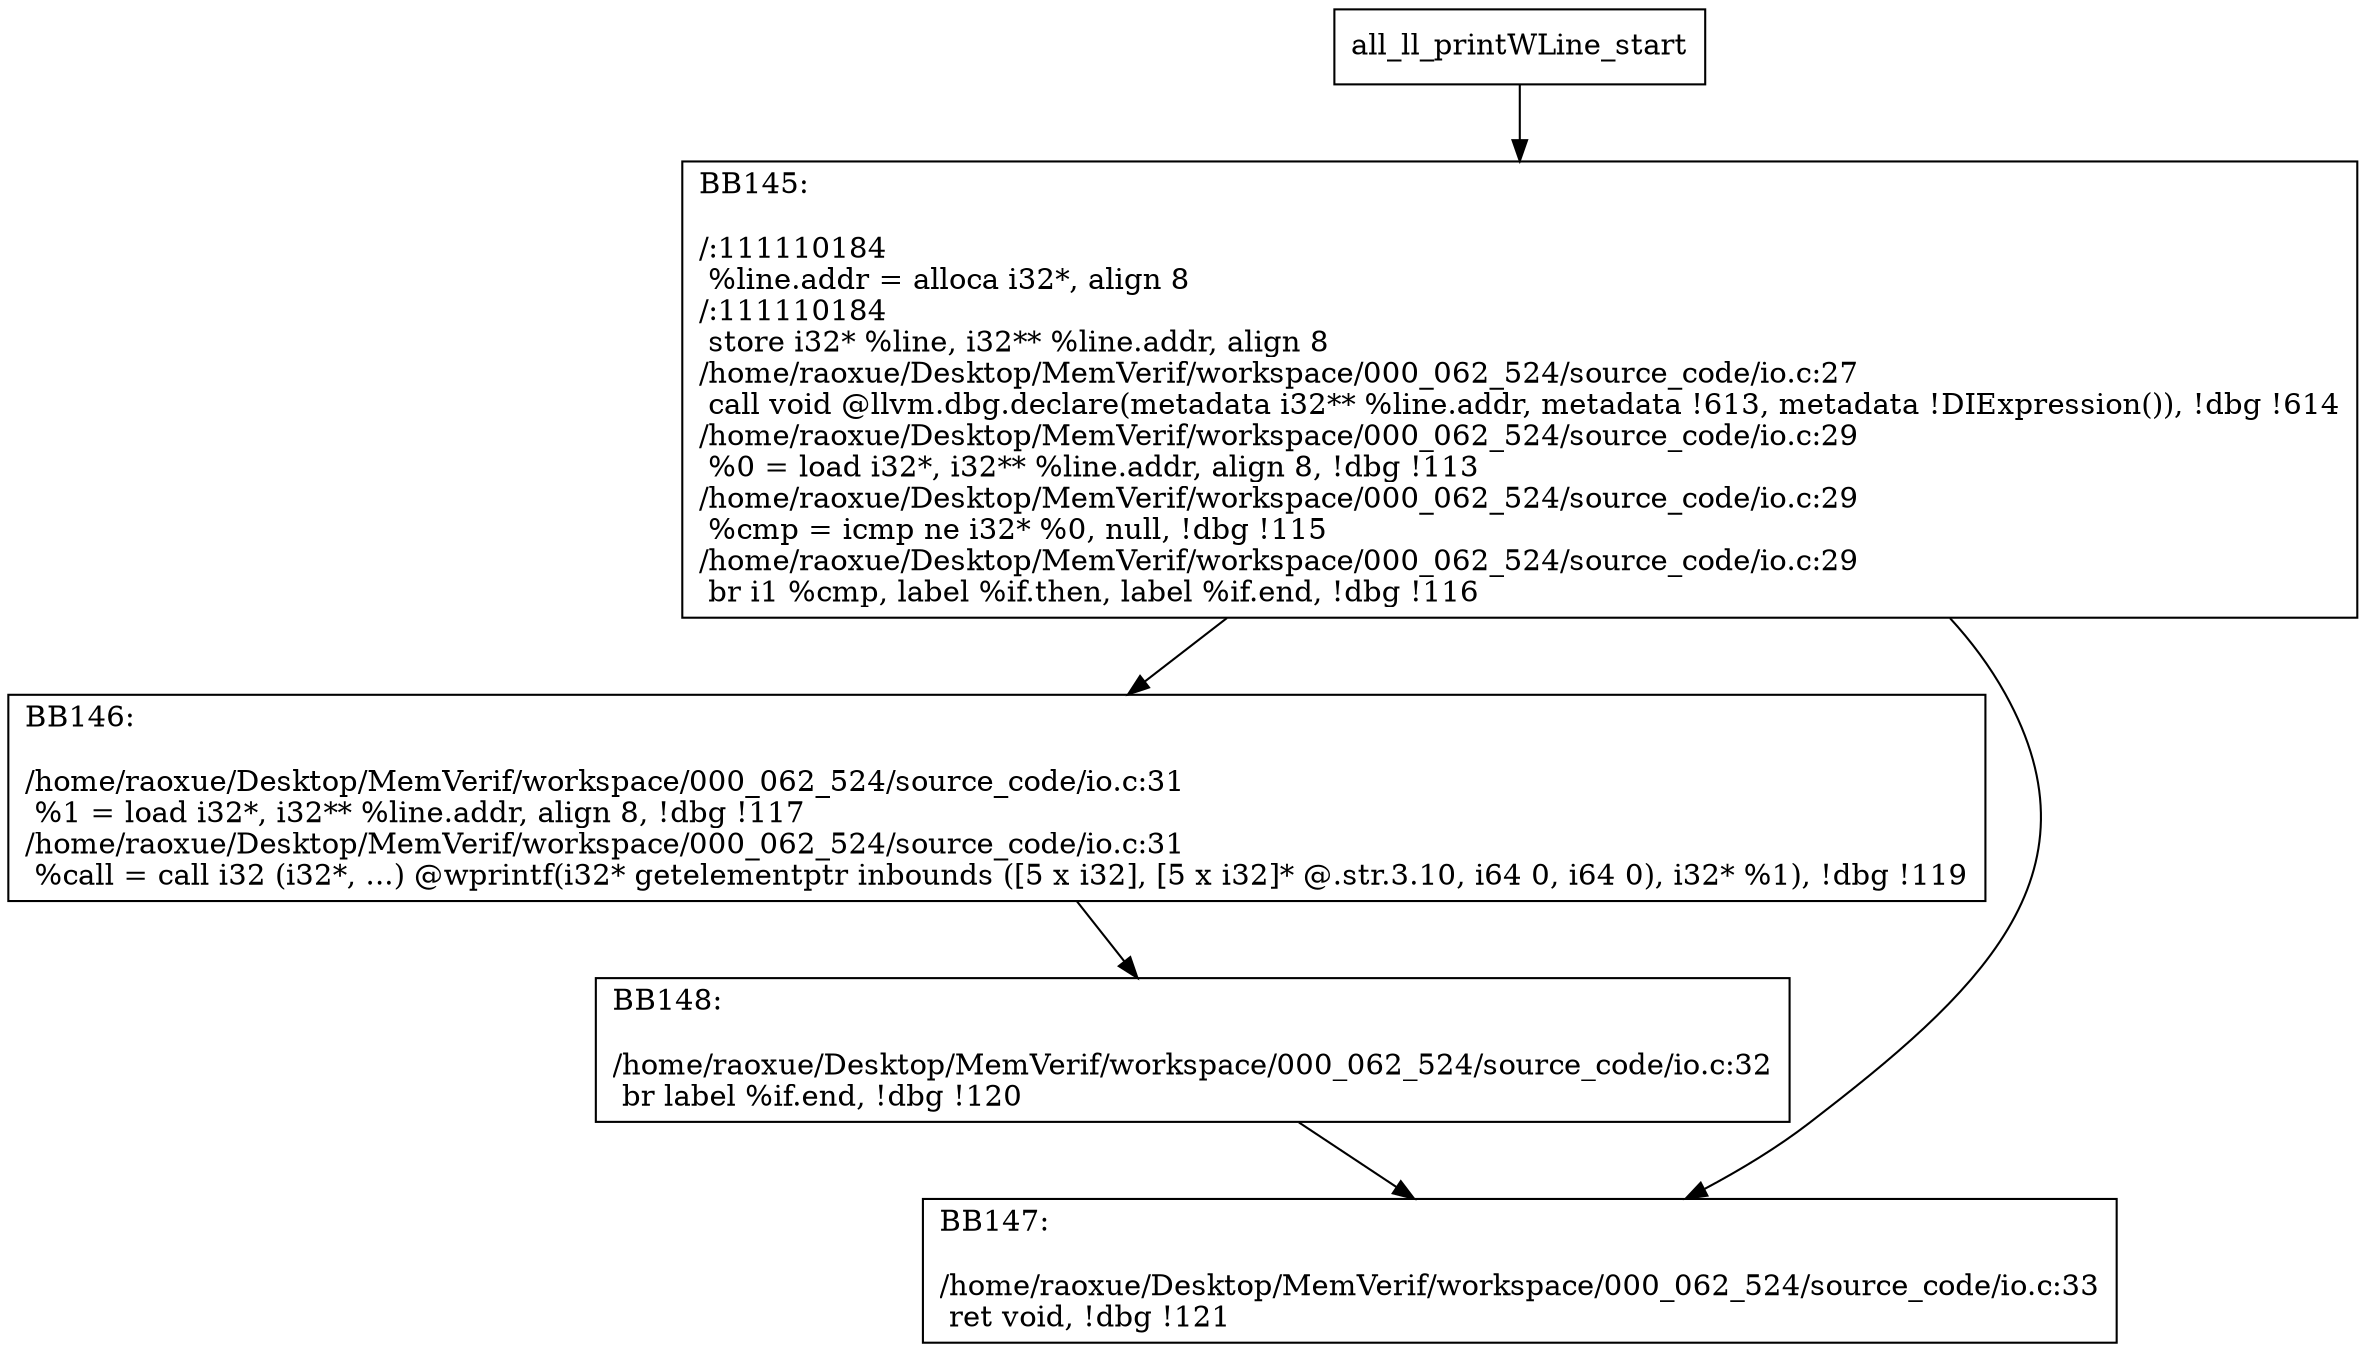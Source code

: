 digraph "CFG for'all_ll_printWLine' function" {
	BBall_ll_printWLine_start[shape=record,label="{all_ll_printWLine_start}"];
	BBall_ll_printWLine_start-> all_ll_printWLineBB145;
	all_ll_printWLineBB145 [shape=record, label="{BB145:\l\l/:111110184\l
  %line.addr = alloca i32*, align 8\l
/:111110184\l
  store i32* %line, i32** %line.addr, align 8\l
/home/raoxue/Desktop/MemVerif/workspace/000_062_524/source_code/io.c:27\l
  call void @llvm.dbg.declare(metadata i32** %line.addr, metadata !613, metadata !DIExpression()), !dbg !614\l
/home/raoxue/Desktop/MemVerif/workspace/000_062_524/source_code/io.c:29\l
  %0 = load i32*, i32** %line.addr, align 8, !dbg !113\l
/home/raoxue/Desktop/MemVerif/workspace/000_062_524/source_code/io.c:29\l
  %cmp = icmp ne i32* %0, null, !dbg !115\l
/home/raoxue/Desktop/MemVerif/workspace/000_062_524/source_code/io.c:29\l
  br i1 %cmp, label %if.then, label %if.end, !dbg !116\l
}"];
	all_ll_printWLineBB145-> all_ll_printWLineBB146;
	all_ll_printWLineBB145-> all_ll_printWLineBB147;
	all_ll_printWLineBB146 [shape=record, label="{BB146:\l\l/home/raoxue/Desktop/MemVerif/workspace/000_062_524/source_code/io.c:31\l
  %1 = load i32*, i32** %line.addr, align 8, !dbg !117\l
/home/raoxue/Desktop/MemVerif/workspace/000_062_524/source_code/io.c:31\l
  %call = call i32 (i32*, ...) @wprintf(i32* getelementptr inbounds ([5 x i32], [5 x i32]* @.str.3.10, i64 0, i64 0), i32* %1), !dbg !119\l
}"];
	all_ll_printWLineBB146-> all_ll_printWLineBB148;
	all_ll_printWLineBB148 [shape=record, label="{BB148:\l\l/home/raoxue/Desktop/MemVerif/workspace/000_062_524/source_code/io.c:32\l
  br label %if.end, !dbg !120\l
}"];
	all_ll_printWLineBB148-> all_ll_printWLineBB147;
	all_ll_printWLineBB147 [shape=record, label="{BB147:\l\l/home/raoxue/Desktop/MemVerif/workspace/000_062_524/source_code/io.c:33\l
  ret void, !dbg !121\l
}"];
}
